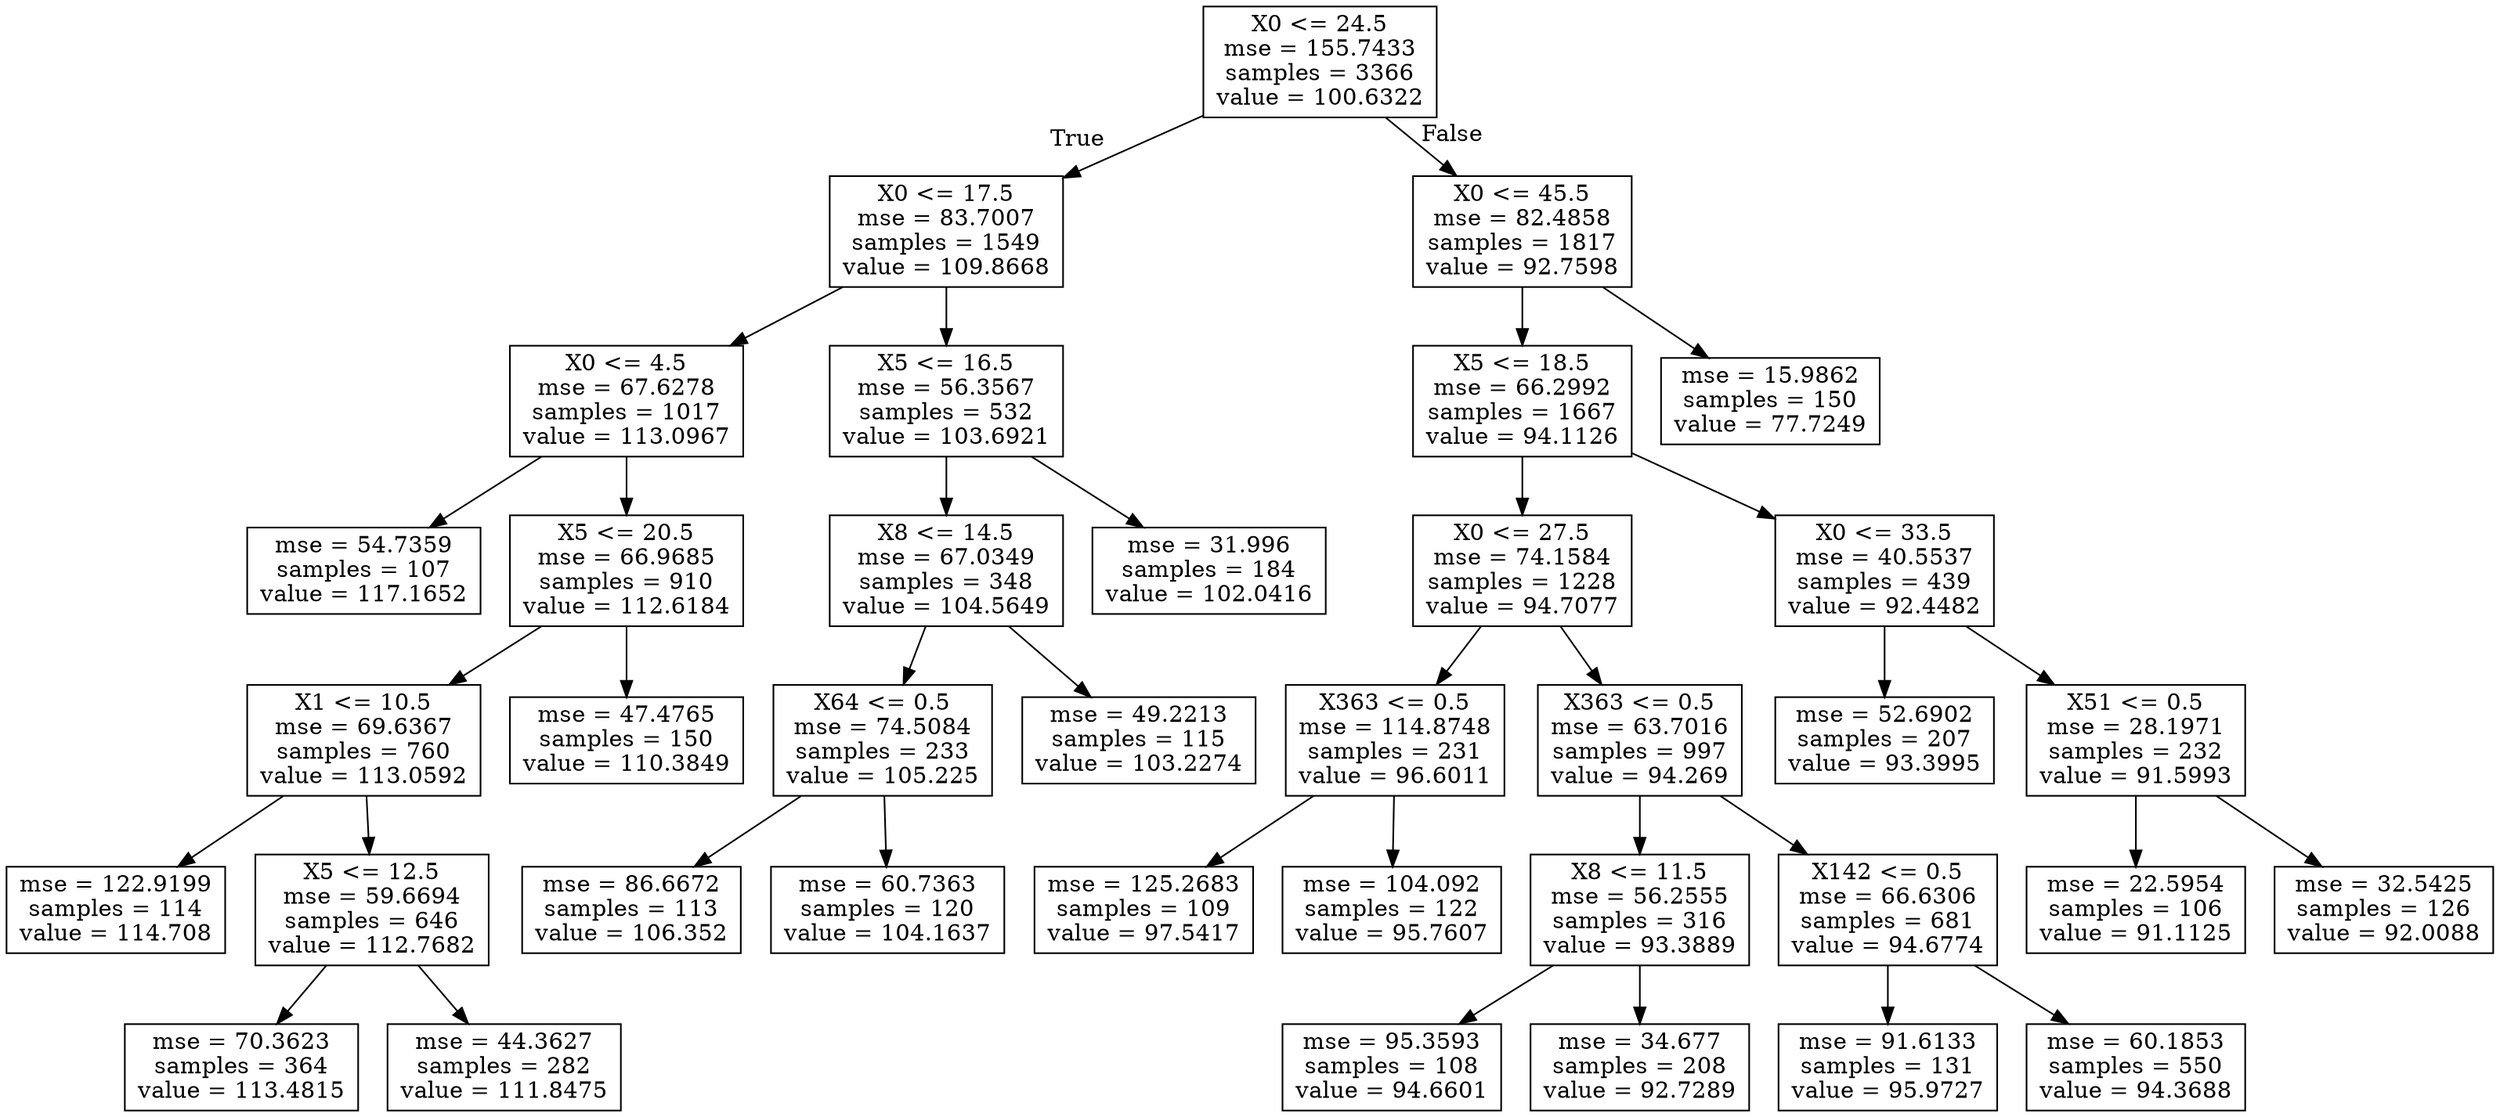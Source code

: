 digraph Tree {
node [shape=box] ;
0 [label="X0 <= 24.5\nmse = 155.7433\nsamples = 3366\nvalue = 100.6322"] ;
1 [label="X0 <= 17.5\nmse = 83.7007\nsamples = 1549\nvalue = 109.8668"] ;
0 -> 1 [labeldistance=2.5, labelangle=45, headlabel="True"] ;
2 [label="X0 <= 4.5\nmse = 67.6278\nsamples = 1017\nvalue = 113.0967"] ;
1 -> 2 ;
3 [label="mse = 54.7359\nsamples = 107\nvalue = 117.1652"] ;
2 -> 3 ;
4 [label="X5 <= 20.5\nmse = 66.9685\nsamples = 910\nvalue = 112.6184"] ;
2 -> 4 ;
5 [label="X1 <= 10.5\nmse = 69.6367\nsamples = 760\nvalue = 113.0592"] ;
4 -> 5 ;
6 [label="mse = 122.9199\nsamples = 114\nvalue = 114.708"] ;
5 -> 6 ;
7 [label="X5 <= 12.5\nmse = 59.6694\nsamples = 646\nvalue = 112.7682"] ;
5 -> 7 ;
8 [label="mse = 70.3623\nsamples = 364\nvalue = 113.4815"] ;
7 -> 8 ;
9 [label="mse = 44.3627\nsamples = 282\nvalue = 111.8475"] ;
7 -> 9 ;
10 [label="mse = 47.4765\nsamples = 150\nvalue = 110.3849"] ;
4 -> 10 ;
11 [label="X5 <= 16.5\nmse = 56.3567\nsamples = 532\nvalue = 103.6921"] ;
1 -> 11 ;
12 [label="X8 <= 14.5\nmse = 67.0349\nsamples = 348\nvalue = 104.5649"] ;
11 -> 12 ;
13 [label="X64 <= 0.5\nmse = 74.5084\nsamples = 233\nvalue = 105.225"] ;
12 -> 13 ;
14 [label="mse = 86.6672\nsamples = 113\nvalue = 106.352"] ;
13 -> 14 ;
15 [label="mse = 60.7363\nsamples = 120\nvalue = 104.1637"] ;
13 -> 15 ;
16 [label="mse = 49.2213\nsamples = 115\nvalue = 103.2274"] ;
12 -> 16 ;
17 [label="mse = 31.996\nsamples = 184\nvalue = 102.0416"] ;
11 -> 17 ;
18 [label="X0 <= 45.5\nmse = 82.4858\nsamples = 1817\nvalue = 92.7598"] ;
0 -> 18 [labeldistance=2.5, labelangle=-45, headlabel="False"] ;
19 [label="X5 <= 18.5\nmse = 66.2992\nsamples = 1667\nvalue = 94.1126"] ;
18 -> 19 ;
20 [label="X0 <= 27.5\nmse = 74.1584\nsamples = 1228\nvalue = 94.7077"] ;
19 -> 20 ;
21 [label="X363 <= 0.5\nmse = 114.8748\nsamples = 231\nvalue = 96.6011"] ;
20 -> 21 ;
22 [label="mse = 125.2683\nsamples = 109\nvalue = 97.5417"] ;
21 -> 22 ;
23 [label="mse = 104.092\nsamples = 122\nvalue = 95.7607"] ;
21 -> 23 ;
24 [label="X363 <= 0.5\nmse = 63.7016\nsamples = 997\nvalue = 94.269"] ;
20 -> 24 ;
25 [label="X8 <= 11.5\nmse = 56.2555\nsamples = 316\nvalue = 93.3889"] ;
24 -> 25 ;
26 [label="mse = 95.3593\nsamples = 108\nvalue = 94.6601"] ;
25 -> 26 ;
27 [label="mse = 34.677\nsamples = 208\nvalue = 92.7289"] ;
25 -> 27 ;
28 [label="X142 <= 0.5\nmse = 66.6306\nsamples = 681\nvalue = 94.6774"] ;
24 -> 28 ;
29 [label="mse = 91.6133\nsamples = 131\nvalue = 95.9727"] ;
28 -> 29 ;
30 [label="mse = 60.1853\nsamples = 550\nvalue = 94.3688"] ;
28 -> 30 ;
31 [label="X0 <= 33.5\nmse = 40.5537\nsamples = 439\nvalue = 92.4482"] ;
19 -> 31 ;
32 [label="mse = 52.6902\nsamples = 207\nvalue = 93.3995"] ;
31 -> 32 ;
33 [label="X51 <= 0.5\nmse = 28.1971\nsamples = 232\nvalue = 91.5993"] ;
31 -> 33 ;
34 [label="mse = 22.5954\nsamples = 106\nvalue = 91.1125"] ;
33 -> 34 ;
35 [label="mse = 32.5425\nsamples = 126\nvalue = 92.0088"] ;
33 -> 35 ;
36 [label="mse = 15.9862\nsamples = 150\nvalue = 77.7249"] ;
18 -> 36 ;
}